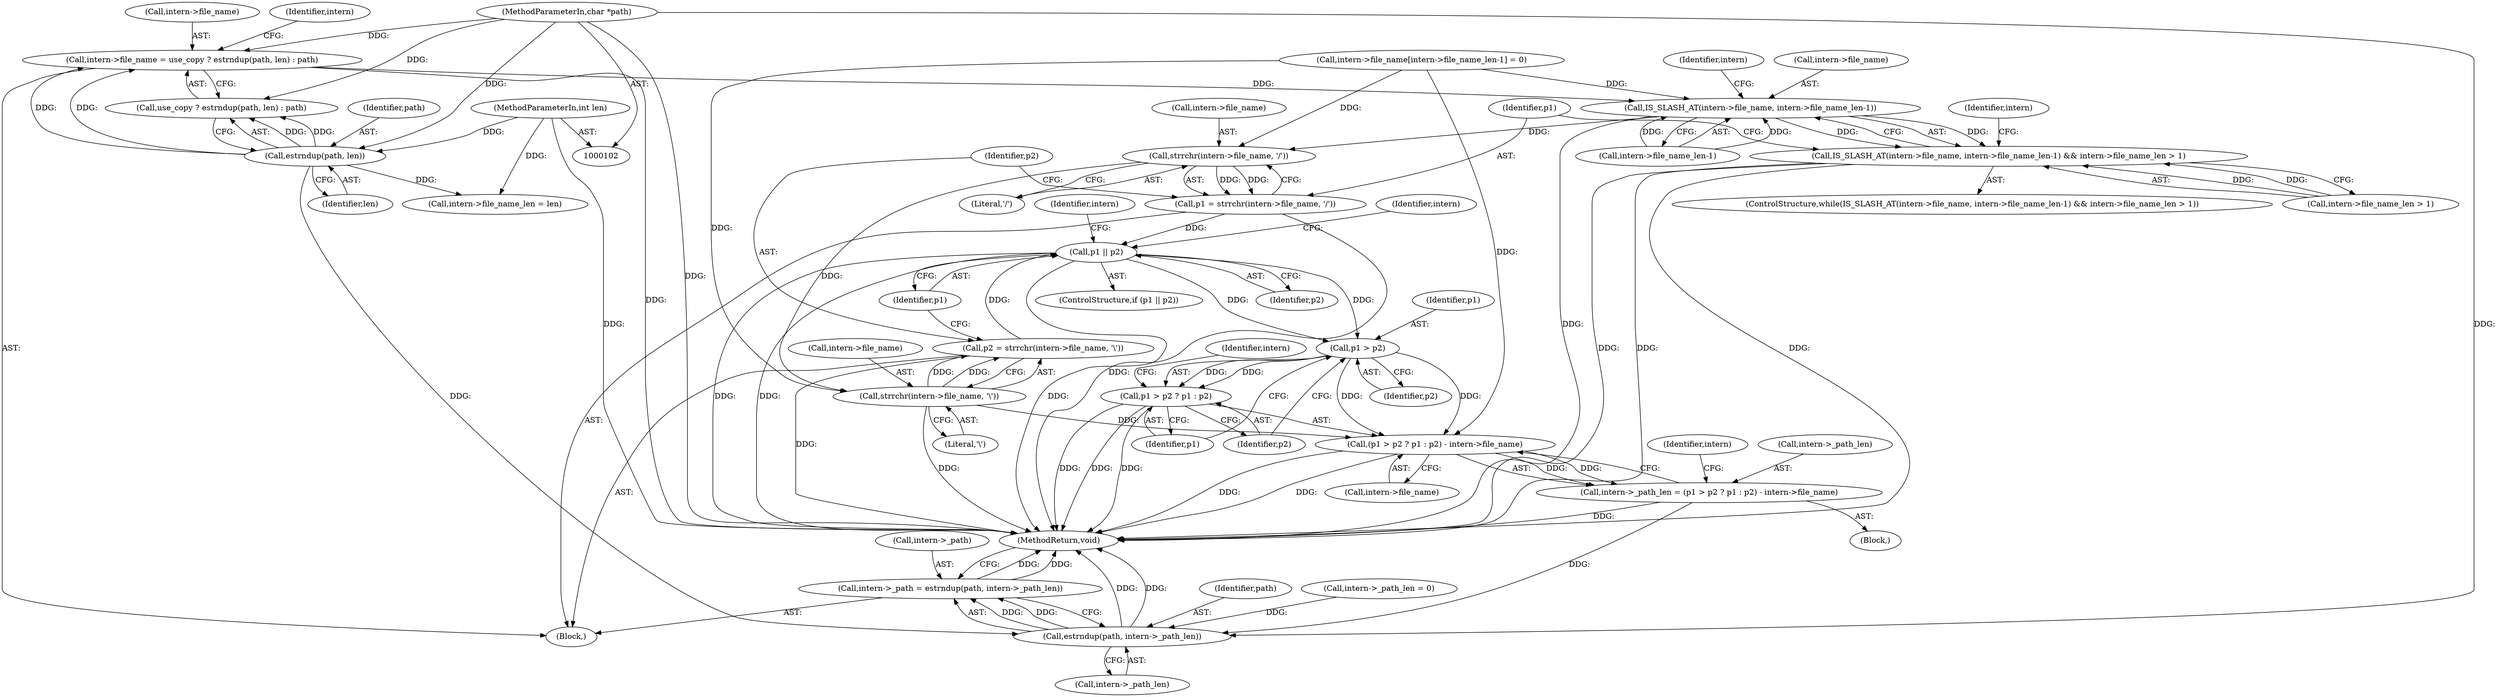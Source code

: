digraph "0_php-src_7245bff300d3fa8bacbef7897ff080a6f1c23eba?w=1_52@API" {
"1000119" [label="(Call,intern->file_name = use_copy ? estrndup(path, len) : path)"];
"1000125" [label="(Call,estrndup(path, len))"];
"1000104" [label="(MethodParameterIn,char *path)"];
"1000105" [label="(MethodParameterIn,int len)"];
"1000136" [label="(Call,IS_SLASH_AT(intern->file_name, intern->file_name_len-1))"];
"1000135" [label="(Call,IS_SLASH_AT(intern->file_name, intern->file_name_len-1) && intern->file_name_len > 1)"];
"1000168" [label="(Call,strrchr(intern->file_name, '/'))"];
"1000166" [label="(Call,p1 = strrchr(intern->file_name, '/'))"];
"1000181" [label="(Call,p1 || p2)"];
"1000191" [label="(Call,p1 > p2)"];
"1000189" [label="(Call,(p1 > p2 ? p1 : p2) - intern->file_name)"];
"1000185" [label="(Call,intern->_path_len = (p1 > p2 ? p1 : p2) - intern->file_name)"];
"1000219" [label="(Call,estrndup(path, intern->_path_len))"];
"1000215" [label="(Call,intern->_path = estrndup(path, intern->_path_len))"];
"1000190" [label="(Call,p1 > p2 ? p1 : p2)"];
"1000175" [label="(Call,strrchr(intern->file_name, '\\'))"];
"1000173" [label="(Call,p2 = strrchr(intern->file_name, '\\'))"];
"1000104" [label="(MethodParameterIn,char *path)"];
"1000140" [label="(Call,intern->file_name_len-1)"];
"1000125" [label="(Call,estrndup(path, len))"];
"1000129" [label="(Call,intern->file_name_len = len)"];
"1000154" [label="(Identifier,intern)"];
"1000172" [label="(Literal,'/')"];
"1000167" [label="(Identifier,p1)"];
"1000181" [label="(Call,p1 || p2)"];
"1000136" [label="(Call,IS_SLASH_AT(intern->file_name, intern->file_name_len-1))"];
"1000203" [label="(Identifier,intern)"];
"1000190" [label="(Call,p1 > p2 ? p1 : p2)"];
"1000147" [label="(Identifier,intern)"];
"1000216" [label="(Call,intern->_path)"];
"1000187" [label="(Identifier,intern)"];
"1000192" [label="(Identifier,p1)"];
"1000189" [label="(Call,(p1 > p2 ? p1 : p2) - intern->file_name)"];
"1000179" [label="(Literal,'\\')"];
"1000145" [label="(Call,intern->file_name_len > 1)"];
"1000215" [label="(Call,intern->_path = estrndup(path, intern->_path_len))"];
"1000127" [label="(Identifier,len)"];
"1000169" [label="(Call,intern->file_name)"];
"1000119" [label="(Call,intern->file_name = use_copy ? estrndup(path, len) : path)"];
"1000174" [label="(Identifier,p2)"];
"1000183" [label="(Identifier,p2)"];
"1000151" [label="(Call,intern->file_name[intern->file_name_len-1] = 0)"];
"1000220" [label="(Identifier,path)"];
"1000168" [label="(Call,strrchr(intern->file_name, '/'))"];
"1000224" [label="(MethodReturn,void)"];
"1000135" [label="(Call,IS_SLASH_AT(intern->file_name, intern->file_name_len-1) && intern->file_name_len > 1)"];
"1000201" [label="(Call,intern->_path_len = 0)"];
"1000176" [label="(Call,intern->file_name)"];
"1000197" [label="(Identifier,intern)"];
"1000175" [label="(Call,strrchr(intern->file_name, '\\'))"];
"1000196" [label="(Call,intern->file_name)"];
"1000186" [label="(Call,intern->_path_len)"];
"1000173" [label="(Call,p2 = strrchr(intern->file_name, '\\'))"];
"1000185" [label="(Call,intern->_path_len = (p1 > p2 ? p1 : p2) - intern->file_name)"];
"1000166" [label="(Call,p1 = strrchr(intern->file_name, '/'))"];
"1000182" [label="(Identifier,p1)"];
"1000131" [label="(Identifier,intern)"];
"1000221" [label="(Call,intern->_path_len)"];
"1000191" [label="(Call,p1 > p2)"];
"1000219" [label="(Call,estrndup(path, intern->_path_len))"];
"1000107" [label="(Block,)"];
"1000195" [label="(Identifier,p2)"];
"1000120" [label="(Call,intern->file_name)"];
"1000208" [label="(Identifier,intern)"];
"1000123" [label="(Call,use_copy ? estrndup(path, len) : path)"];
"1000180" [label="(ControlStructure,if (p1 || p2))"];
"1000134" [label="(ControlStructure,while(IS_SLASH_AT(intern->file_name, intern->file_name_len-1) && intern->file_name_len > 1))"];
"1000137" [label="(Call,intern->file_name)"];
"1000105" [label="(MethodParameterIn,int len)"];
"1000193" [label="(Identifier,p2)"];
"1000194" [label="(Identifier,p1)"];
"1000126" [label="(Identifier,path)"];
"1000184" [label="(Block,)"];
"1000119" -> "1000107"  [label="AST: "];
"1000119" -> "1000123"  [label="CFG: "];
"1000120" -> "1000119"  [label="AST: "];
"1000123" -> "1000119"  [label="AST: "];
"1000131" -> "1000119"  [label="CFG: "];
"1000119" -> "1000224"  [label="DDG: "];
"1000125" -> "1000119"  [label="DDG: "];
"1000125" -> "1000119"  [label="DDG: "];
"1000104" -> "1000119"  [label="DDG: "];
"1000119" -> "1000136"  [label="DDG: "];
"1000125" -> "1000123"  [label="AST: "];
"1000125" -> "1000127"  [label="CFG: "];
"1000126" -> "1000125"  [label="AST: "];
"1000127" -> "1000125"  [label="AST: "];
"1000123" -> "1000125"  [label="CFG: "];
"1000125" -> "1000123"  [label="DDG: "];
"1000125" -> "1000123"  [label="DDG: "];
"1000104" -> "1000125"  [label="DDG: "];
"1000105" -> "1000125"  [label="DDG: "];
"1000125" -> "1000129"  [label="DDG: "];
"1000125" -> "1000219"  [label="DDG: "];
"1000104" -> "1000102"  [label="AST: "];
"1000104" -> "1000224"  [label="DDG: "];
"1000104" -> "1000123"  [label="DDG: "];
"1000104" -> "1000219"  [label="DDG: "];
"1000105" -> "1000102"  [label="AST: "];
"1000105" -> "1000224"  [label="DDG: "];
"1000105" -> "1000129"  [label="DDG: "];
"1000136" -> "1000135"  [label="AST: "];
"1000136" -> "1000140"  [label="CFG: "];
"1000137" -> "1000136"  [label="AST: "];
"1000140" -> "1000136"  [label="AST: "];
"1000147" -> "1000136"  [label="CFG: "];
"1000135" -> "1000136"  [label="CFG: "];
"1000136" -> "1000224"  [label="DDG: "];
"1000136" -> "1000135"  [label="DDG: "];
"1000136" -> "1000135"  [label="DDG: "];
"1000151" -> "1000136"  [label="DDG: "];
"1000140" -> "1000136"  [label="DDG: "];
"1000140" -> "1000136"  [label="DDG: "];
"1000136" -> "1000168"  [label="DDG: "];
"1000135" -> "1000134"  [label="AST: "];
"1000135" -> "1000145"  [label="CFG: "];
"1000145" -> "1000135"  [label="AST: "];
"1000154" -> "1000135"  [label="CFG: "];
"1000167" -> "1000135"  [label="CFG: "];
"1000135" -> "1000224"  [label="DDG: "];
"1000135" -> "1000224"  [label="DDG: "];
"1000135" -> "1000224"  [label="DDG: "];
"1000145" -> "1000135"  [label="DDG: "];
"1000145" -> "1000135"  [label="DDG: "];
"1000168" -> "1000166"  [label="AST: "];
"1000168" -> "1000172"  [label="CFG: "];
"1000169" -> "1000168"  [label="AST: "];
"1000172" -> "1000168"  [label="AST: "];
"1000166" -> "1000168"  [label="CFG: "];
"1000168" -> "1000166"  [label="DDG: "];
"1000168" -> "1000166"  [label="DDG: "];
"1000151" -> "1000168"  [label="DDG: "];
"1000168" -> "1000175"  [label="DDG: "];
"1000166" -> "1000107"  [label="AST: "];
"1000167" -> "1000166"  [label="AST: "];
"1000174" -> "1000166"  [label="CFG: "];
"1000166" -> "1000224"  [label="DDG: "];
"1000166" -> "1000181"  [label="DDG: "];
"1000181" -> "1000180"  [label="AST: "];
"1000181" -> "1000182"  [label="CFG: "];
"1000181" -> "1000183"  [label="CFG: "];
"1000182" -> "1000181"  [label="AST: "];
"1000183" -> "1000181"  [label="AST: "];
"1000187" -> "1000181"  [label="CFG: "];
"1000203" -> "1000181"  [label="CFG: "];
"1000181" -> "1000224"  [label="DDG: "];
"1000181" -> "1000224"  [label="DDG: "];
"1000181" -> "1000224"  [label="DDG: "];
"1000173" -> "1000181"  [label="DDG: "];
"1000181" -> "1000191"  [label="DDG: "];
"1000181" -> "1000191"  [label="DDG: "];
"1000191" -> "1000190"  [label="AST: "];
"1000191" -> "1000193"  [label="CFG: "];
"1000192" -> "1000191"  [label="AST: "];
"1000193" -> "1000191"  [label="AST: "];
"1000194" -> "1000191"  [label="CFG: "];
"1000195" -> "1000191"  [label="CFG: "];
"1000191" -> "1000189"  [label="DDG: "];
"1000191" -> "1000189"  [label="DDG: "];
"1000191" -> "1000190"  [label="DDG: "];
"1000191" -> "1000190"  [label="DDG: "];
"1000189" -> "1000185"  [label="AST: "];
"1000189" -> "1000196"  [label="CFG: "];
"1000190" -> "1000189"  [label="AST: "];
"1000196" -> "1000189"  [label="AST: "];
"1000185" -> "1000189"  [label="CFG: "];
"1000189" -> "1000224"  [label="DDG: "];
"1000189" -> "1000224"  [label="DDG: "];
"1000189" -> "1000185"  [label="DDG: "];
"1000189" -> "1000185"  [label="DDG: "];
"1000151" -> "1000189"  [label="DDG: "];
"1000175" -> "1000189"  [label="DDG: "];
"1000185" -> "1000184"  [label="AST: "];
"1000186" -> "1000185"  [label="AST: "];
"1000208" -> "1000185"  [label="CFG: "];
"1000185" -> "1000224"  [label="DDG: "];
"1000185" -> "1000219"  [label="DDG: "];
"1000219" -> "1000215"  [label="AST: "];
"1000219" -> "1000221"  [label="CFG: "];
"1000220" -> "1000219"  [label="AST: "];
"1000221" -> "1000219"  [label="AST: "];
"1000215" -> "1000219"  [label="CFG: "];
"1000219" -> "1000224"  [label="DDG: "];
"1000219" -> "1000224"  [label="DDG: "];
"1000219" -> "1000215"  [label="DDG: "];
"1000219" -> "1000215"  [label="DDG: "];
"1000201" -> "1000219"  [label="DDG: "];
"1000215" -> "1000107"  [label="AST: "];
"1000216" -> "1000215"  [label="AST: "];
"1000224" -> "1000215"  [label="CFG: "];
"1000215" -> "1000224"  [label="DDG: "];
"1000215" -> "1000224"  [label="DDG: "];
"1000190" -> "1000194"  [label="CFG: "];
"1000190" -> "1000195"  [label="CFG: "];
"1000194" -> "1000190"  [label="AST: "];
"1000195" -> "1000190"  [label="AST: "];
"1000197" -> "1000190"  [label="CFG: "];
"1000190" -> "1000224"  [label="DDG: "];
"1000190" -> "1000224"  [label="DDG: "];
"1000190" -> "1000224"  [label="DDG: "];
"1000175" -> "1000173"  [label="AST: "];
"1000175" -> "1000179"  [label="CFG: "];
"1000176" -> "1000175"  [label="AST: "];
"1000179" -> "1000175"  [label="AST: "];
"1000173" -> "1000175"  [label="CFG: "];
"1000175" -> "1000224"  [label="DDG: "];
"1000175" -> "1000173"  [label="DDG: "];
"1000175" -> "1000173"  [label="DDG: "];
"1000151" -> "1000175"  [label="DDG: "];
"1000173" -> "1000107"  [label="AST: "];
"1000174" -> "1000173"  [label="AST: "];
"1000182" -> "1000173"  [label="CFG: "];
"1000173" -> "1000224"  [label="DDG: "];
}
